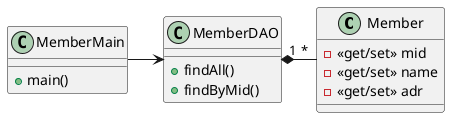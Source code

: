 @startuml
class Member{
	-<<get/set>> mid
	-<<get/set>> name
	-<<get/set>> adr
}
class MemberDAO{
	+findAll()
	+findByMid()
}
class MemberMain{
	+main()
}
MemberMain -> MemberDAO
MemberDAO "1" *- "*" Member
@enduml
